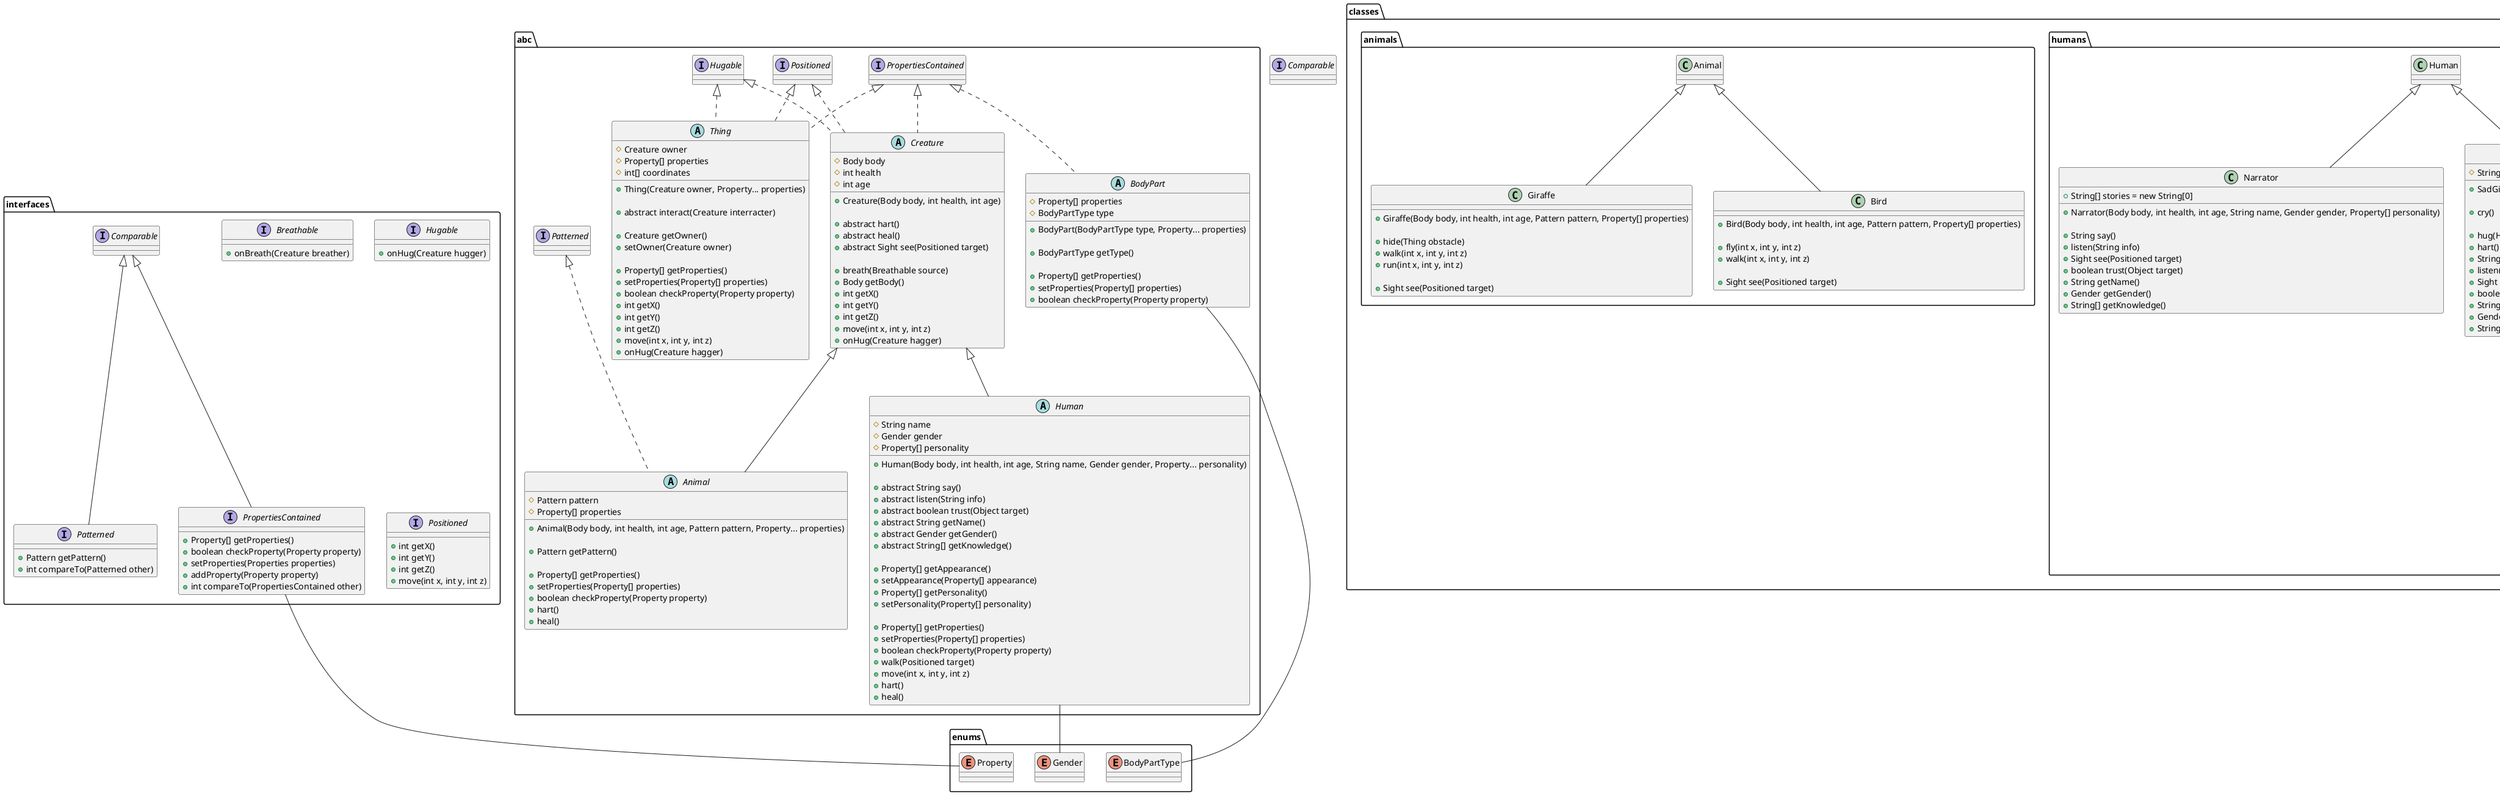 @startuml Classes Model

package enums {
    enum BodyPartType {}
    enum Gender {}
    enum Property {}
}

interface Comparable
package interfaces {
    interface Breathable {
        + onBreath(Creature breather)
    }

    interface Hugable {
        + onHug(Creature hugger)
    }

    interface Patterned extends Comparable {
        + Pattern getPattern()
        + int compareTo(Patterned other)
    }

    interface Positioned {
        + int getX()
        + int getY()
        + int getZ()
        + move(int x, int y, int z)
    }

    PropertiesContained -- Property
    interface PropertiesContained extends Comparable {
        + Property[] getProperties()
        + boolean checkProperty(Property property)
        + setProperties(Properties properties)
        + addProperty(Property property)
        + int compareTo(PropertiesContained other)
    }    
}

package abc {
    abstract class Creature implements Positioned, PropertiesContained, Hugable {
        # Body body
        # int health
        # int age

        + Creature(Body body, int health, int age)

        + abstract hart()
        + abstract heal()
        + abstract Sight see(Positioned target)

        + breath(Breathable source)
        + Body getBody()
        + int getX()
        + int getY()
        + int getZ()
        + move(int x, int y, int z)
        + onHug(Creature hagger)
    }

    abstract class Thing implements Positioned, PropertiesContained, Hugable {
        # Creature owner
        # Property[] properties
        # int[] coordinates

        + Thing(Creature owner, Property... properties)

        + abstract interact(Creature interracter)

        + Creature getOwner()
        + setOwner(Creature owner)

        + Property[] getProperties()
        + setProperties(Property[] properties)
        + boolean checkProperty(Property property)
        + int getX()
        + int getY()
        + int getZ()
        +  move(int x, int y, int z)
        +  onHug(Creature hagger)
    }

    Human -- Gender
    abstract class Human extends Creature {
        # String name
        # Gender gender
        # Property[] personality

        + Human(Body body, int health, int age, String name, Gender gender, Property... personality)

        + abstract String say()
        + abstract listen(String info)
        + abstract boolean trust(Object target)
        + abstract String getName()
        + abstract Gender getGender()
        + abstract String[] getKnowledge()

        + Property[] getAppearance()
        + setAppearance(Property[] appearance)
        + Property[] getPersonality()
        + setPersonality(Property[] personality)

        + Property[] getProperties()
        + setProperties(Property[] properties)
        + boolean checkProperty(Property property)
        + walk(Positioned target)
        + move(int x, int y, int z)
        + hart()
        + heal()
    }

    abstract class Animal extends Creature implements Patterned {
        # Pattern pattern
        # Property[] properties

        + Animal(Body body, int health, int age, Pattern pattern, Property... properties)

        + Pattern getPattern()

        + Property[] getProperties()
        + setProperties(Property[] properties)
        + boolean checkProperty(Property property)
        + hart()
        + heal()
    }

    BodyPart -- BodyPartType
    abstract BodyPart implements PropertiesContained {
        # Property[] properties
        # BodyPartType type

        + BodyPart(BodyPartType type, Property... properties)

        + BodyPartType getType()

        + Property[] getProperties()
        + setProperties(Property[] properties)
        + boolean checkProperty(Property property)
    }
}

package classes.bodyparts {
    class Head extends BodyPart {}
    class Hand extends BodyPart {}
    class Leg extends BodyPart {}
    class Neck extends BodyPart {}
    class Tail extends BodyPart {}
    class Torso extends BodyPart {}
}

package classes.body {
    class Body extends Thing {
        + Body(Creature owner, BodyPart... parts)

        + BodyPart[] getParts()

        + interact(Creature other)
        + Property[] getProperties()
        + setProperties(Property[] properties)    
        + boolean checkProperty(Property property)
    }
}

package classes.breathables {
    class Fog implements Breathable {}
    class Oxygen implements Breathable {}
}


package classes.humans {
    class Narrator extends Human {
        + String[] stories = new String[0]
        
        + Narrator(Body body, int health, int age, String name, Gender gender, Property[] personality)
        
        + String say()
        + listen(String info)
        + Sight see(Positioned target)
        + boolean trust(Object target)
        + String getName()
        + Gender getGender()    
        + String[] getKnowledge()
    }

    SadGirl --> Rain
    class SadGirl extends Human {
        # String[] reasonsToDie = new String[0]
        
        + SadGirl(Body body, int health, int age, String name, Property[] personality)

        + cry()

        + hug(Hugable target)
        + hart()
        + String say()
        + listen(String info)
        + Sight see(Positioned target)
        + boolean trust(Object target)
        + String getName()
        + Gender getGender()    
        + String[] getKnowledge()
    }
}


package classes.animals {
    class Giraffe extends Animal {
        + Giraffe(Body body, int health, int age, Pattern pattern, Property[] properties)

        + hide(Thing obstacle)
        + walk(int x, int y, int z)
        + run(int x, int y, int z)

        + Sight see(Positioned target)
    }

    class Bird extends Animal {
        + Bird(Body body, int health, int age, Pattern pattern, Property[] properties)

        + fly(int x, int y, int z)
        + walk(int x, int y, int z)

        + Sight see(Positioned target)
    }
}


package etc {
    class Rain {}

    class Sight implements PropertiesContained {
        # Positioned target
        # Property[] properties

        + Sight(Positioned target, Property... properties)

        + Positioned getTarget()

        + Property[] getProperties()
        + setProperties(Property[] properties)
        + boolean checkProperty(Property property)
    }

    class Moon implements Patterned, Positioned {
        # int[] coordinates
        # Pattern pattern = new Pattern(2147483647)

        public Pattern getPattern()
        public int getX()
        public int getY()
        public int getZ()
        public void move(int x, int y, int z)
    }

    class ShipSails implements Thing {}
}

@enduml